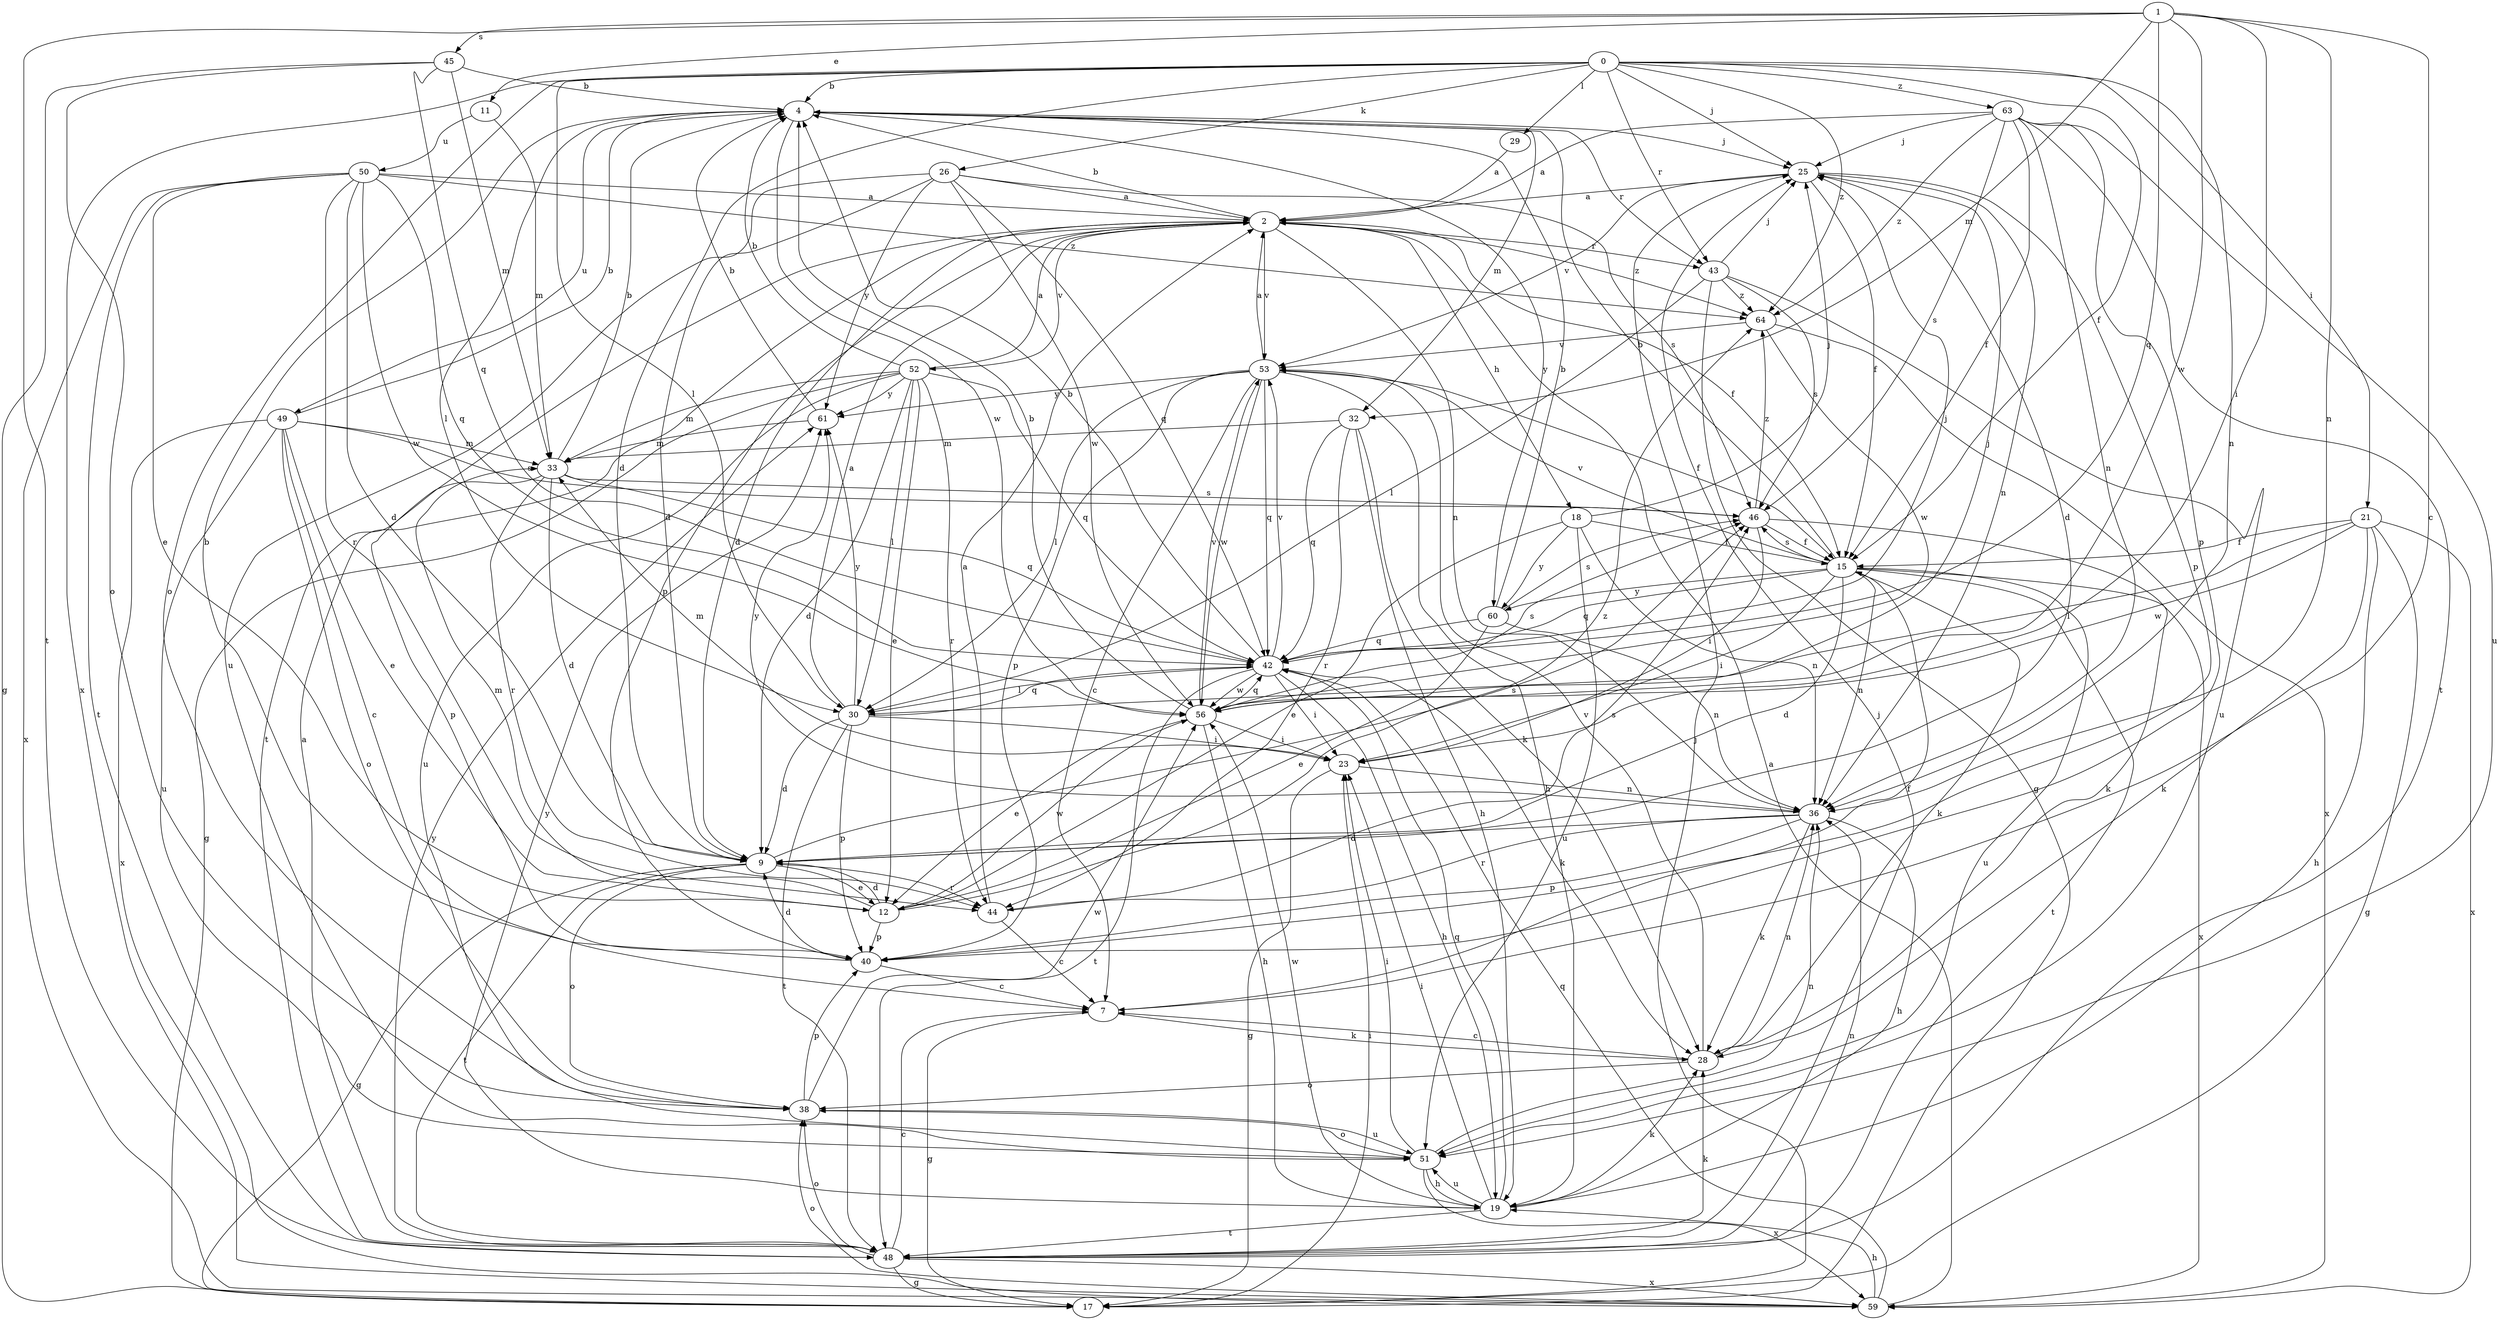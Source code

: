 strict digraph  {
0;
1;
2;
4;
7;
9;
11;
12;
15;
17;
18;
19;
21;
23;
25;
26;
28;
29;
30;
32;
33;
36;
38;
40;
42;
43;
44;
45;
46;
48;
49;
50;
51;
52;
53;
56;
59;
60;
61;
63;
64;
0 -> 4  [label=b];
0 -> 9  [label=d];
0 -> 15  [label=f];
0 -> 21  [label=i];
0 -> 25  [label=j];
0 -> 26  [label=k];
0 -> 29  [label=l];
0 -> 30  [label=l];
0 -> 36  [label=n];
0 -> 38  [label=o];
0 -> 43  [label=r];
0 -> 59  [label=x];
0 -> 63  [label=z];
0 -> 64  [label=z];
1 -> 7  [label=c];
1 -> 11  [label=e];
1 -> 23  [label=i];
1 -> 32  [label=m];
1 -> 36  [label=n];
1 -> 42  [label=q];
1 -> 45  [label=s];
1 -> 48  [label=t];
1 -> 56  [label=w];
2 -> 4  [label=b];
2 -> 9  [label=d];
2 -> 15  [label=f];
2 -> 18  [label=h];
2 -> 36  [label=n];
2 -> 40  [label=p];
2 -> 43  [label=r];
2 -> 48  [label=t];
2 -> 52  [label=v];
2 -> 53  [label=v];
2 -> 64  [label=z];
4 -> 25  [label=j];
4 -> 30  [label=l];
4 -> 32  [label=m];
4 -> 43  [label=r];
4 -> 49  [label=u];
4 -> 56  [label=w];
4 -> 60  [label=y];
7 -> 15  [label=f];
7 -> 17  [label=g];
7 -> 28  [label=k];
9 -> 12  [label=e];
9 -> 17  [label=g];
9 -> 38  [label=o];
9 -> 44  [label=r];
9 -> 46  [label=s];
9 -> 48  [label=t];
11 -> 33  [label=m];
11 -> 50  [label=u];
12 -> 9  [label=d];
12 -> 33  [label=m];
12 -> 40  [label=p];
12 -> 56  [label=w];
12 -> 64  [label=z];
15 -> 4  [label=b];
15 -> 9  [label=d];
15 -> 23  [label=i];
15 -> 28  [label=k];
15 -> 36  [label=n];
15 -> 42  [label=q];
15 -> 46  [label=s];
15 -> 48  [label=t];
15 -> 51  [label=u];
15 -> 53  [label=v];
15 -> 59  [label=x];
15 -> 60  [label=y];
17 -> 23  [label=i];
17 -> 25  [label=j];
18 -> 12  [label=e];
18 -> 15  [label=f];
18 -> 25  [label=j];
18 -> 36  [label=n];
18 -> 51  [label=u];
18 -> 60  [label=y];
19 -> 23  [label=i];
19 -> 28  [label=k];
19 -> 42  [label=q];
19 -> 48  [label=t];
19 -> 51  [label=u];
19 -> 56  [label=w];
19 -> 61  [label=y];
21 -> 15  [label=f];
21 -> 17  [label=g];
21 -> 19  [label=h];
21 -> 28  [label=k];
21 -> 30  [label=l];
21 -> 56  [label=w];
21 -> 59  [label=x];
23 -> 17  [label=g];
23 -> 33  [label=m];
23 -> 36  [label=n];
25 -> 2  [label=a];
25 -> 9  [label=d];
25 -> 15  [label=f];
25 -> 36  [label=n];
25 -> 40  [label=p];
25 -> 53  [label=v];
26 -> 2  [label=a];
26 -> 9  [label=d];
26 -> 42  [label=q];
26 -> 46  [label=s];
26 -> 51  [label=u];
26 -> 56  [label=w];
26 -> 61  [label=y];
28 -> 7  [label=c];
28 -> 36  [label=n];
28 -> 38  [label=o];
28 -> 53  [label=v];
29 -> 2  [label=a];
30 -> 2  [label=a];
30 -> 9  [label=d];
30 -> 23  [label=i];
30 -> 40  [label=p];
30 -> 42  [label=q];
30 -> 48  [label=t];
30 -> 61  [label=y];
32 -> 19  [label=h];
32 -> 28  [label=k];
32 -> 33  [label=m];
32 -> 42  [label=q];
32 -> 44  [label=r];
33 -> 4  [label=b];
33 -> 9  [label=d];
33 -> 40  [label=p];
33 -> 42  [label=q];
33 -> 44  [label=r];
33 -> 46  [label=s];
36 -> 9  [label=d];
36 -> 19  [label=h];
36 -> 28  [label=k];
36 -> 40  [label=p];
36 -> 44  [label=r];
36 -> 61  [label=y];
38 -> 40  [label=p];
38 -> 51  [label=u];
38 -> 56  [label=w];
40 -> 4  [label=b];
40 -> 7  [label=c];
40 -> 9  [label=d];
42 -> 4  [label=b];
42 -> 19  [label=h];
42 -> 23  [label=i];
42 -> 25  [label=j];
42 -> 28  [label=k];
42 -> 30  [label=l];
42 -> 48  [label=t];
42 -> 53  [label=v];
42 -> 56  [label=w];
43 -> 17  [label=g];
43 -> 25  [label=j];
43 -> 30  [label=l];
43 -> 46  [label=s];
43 -> 51  [label=u];
43 -> 64  [label=z];
44 -> 2  [label=a];
44 -> 7  [label=c];
44 -> 46  [label=s];
45 -> 4  [label=b];
45 -> 17  [label=g];
45 -> 33  [label=m];
45 -> 38  [label=o];
45 -> 42  [label=q];
46 -> 15  [label=f];
46 -> 23  [label=i];
46 -> 28  [label=k];
46 -> 64  [label=z];
48 -> 2  [label=a];
48 -> 7  [label=c];
48 -> 17  [label=g];
48 -> 25  [label=j];
48 -> 28  [label=k];
48 -> 36  [label=n];
48 -> 38  [label=o];
48 -> 59  [label=x];
48 -> 61  [label=y];
49 -> 4  [label=b];
49 -> 7  [label=c];
49 -> 12  [label=e];
49 -> 33  [label=m];
49 -> 38  [label=o];
49 -> 46  [label=s];
49 -> 51  [label=u];
49 -> 59  [label=x];
50 -> 2  [label=a];
50 -> 9  [label=d];
50 -> 12  [label=e];
50 -> 42  [label=q];
50 -> 44  [label=r];
50 -> 48  [label=t];
50 -> 56  [label=w];
50 -> 59  [label=x];
50 -> 64  [label=z];
51 -> 19  [label=h];
51 -> 23  [label=i];
51 -> 36  [label=n];
51 -> 38  [label=o];
51 -> 59  [label=x];
52 -> 2  [label=a];
52 -> 4  [label=b];
52 -> 9  [label=d];
52 -> 12  [label=e];
52 -> 17  [label=g];
52 -> 30  [label=l];
52 -> 33  [label=m];
52 -> 42  [label=q];
52 -> 44  [label=r];
52 -> 51  [label=u];
52 -> 61  [label=y];
53 -> 2  [label=a];
53 -> 7  [label=c];
53 -> 15  [label=f];
53 -> 19  [label=h];
53 -> 30  [label=l];
53 -> 40  [label=p];
53 -> 42  [label=q];
53 -> 56  [label=w];
53 -> 61  [label=y];
56 -> 4  [label=b];
56 -> 12  [label=e];
56 -> 19  [label=h];
56 -> 23  [label=i];
56 -> 25  [label=j];
56 -> 42  [label=q];
56 -> 46  [label=s];
56 -> 53  [label=v];
59 -> 2  [label=a];
59 -> 19  [label=h];
59 -> 38  [label=o];
59 -> 42  [label=q];
60 -> 4  [label=b];
60 -> 12  [label=e];
60 -> 36  [label=n];
60 -> 42  [label=q];
60 -> 46  [label=s];
61 -> 4  [label=b];
61 -> 33  [label=m];
63 -> 2  [label=a];
63 -> 15  [label=f];
63 -> 25  [label=j];
63 -> 36  [label=n];
63 -> 40  [label=p];
63 -> 46  [label=s];
63 -> 48  [label=t];
63 -> 51  [label=u];
63 -> 64  [label=z];
64 -> 53  [label=v];
64 -> 56  [label=w];
64 -> 59  [label=x];
}
